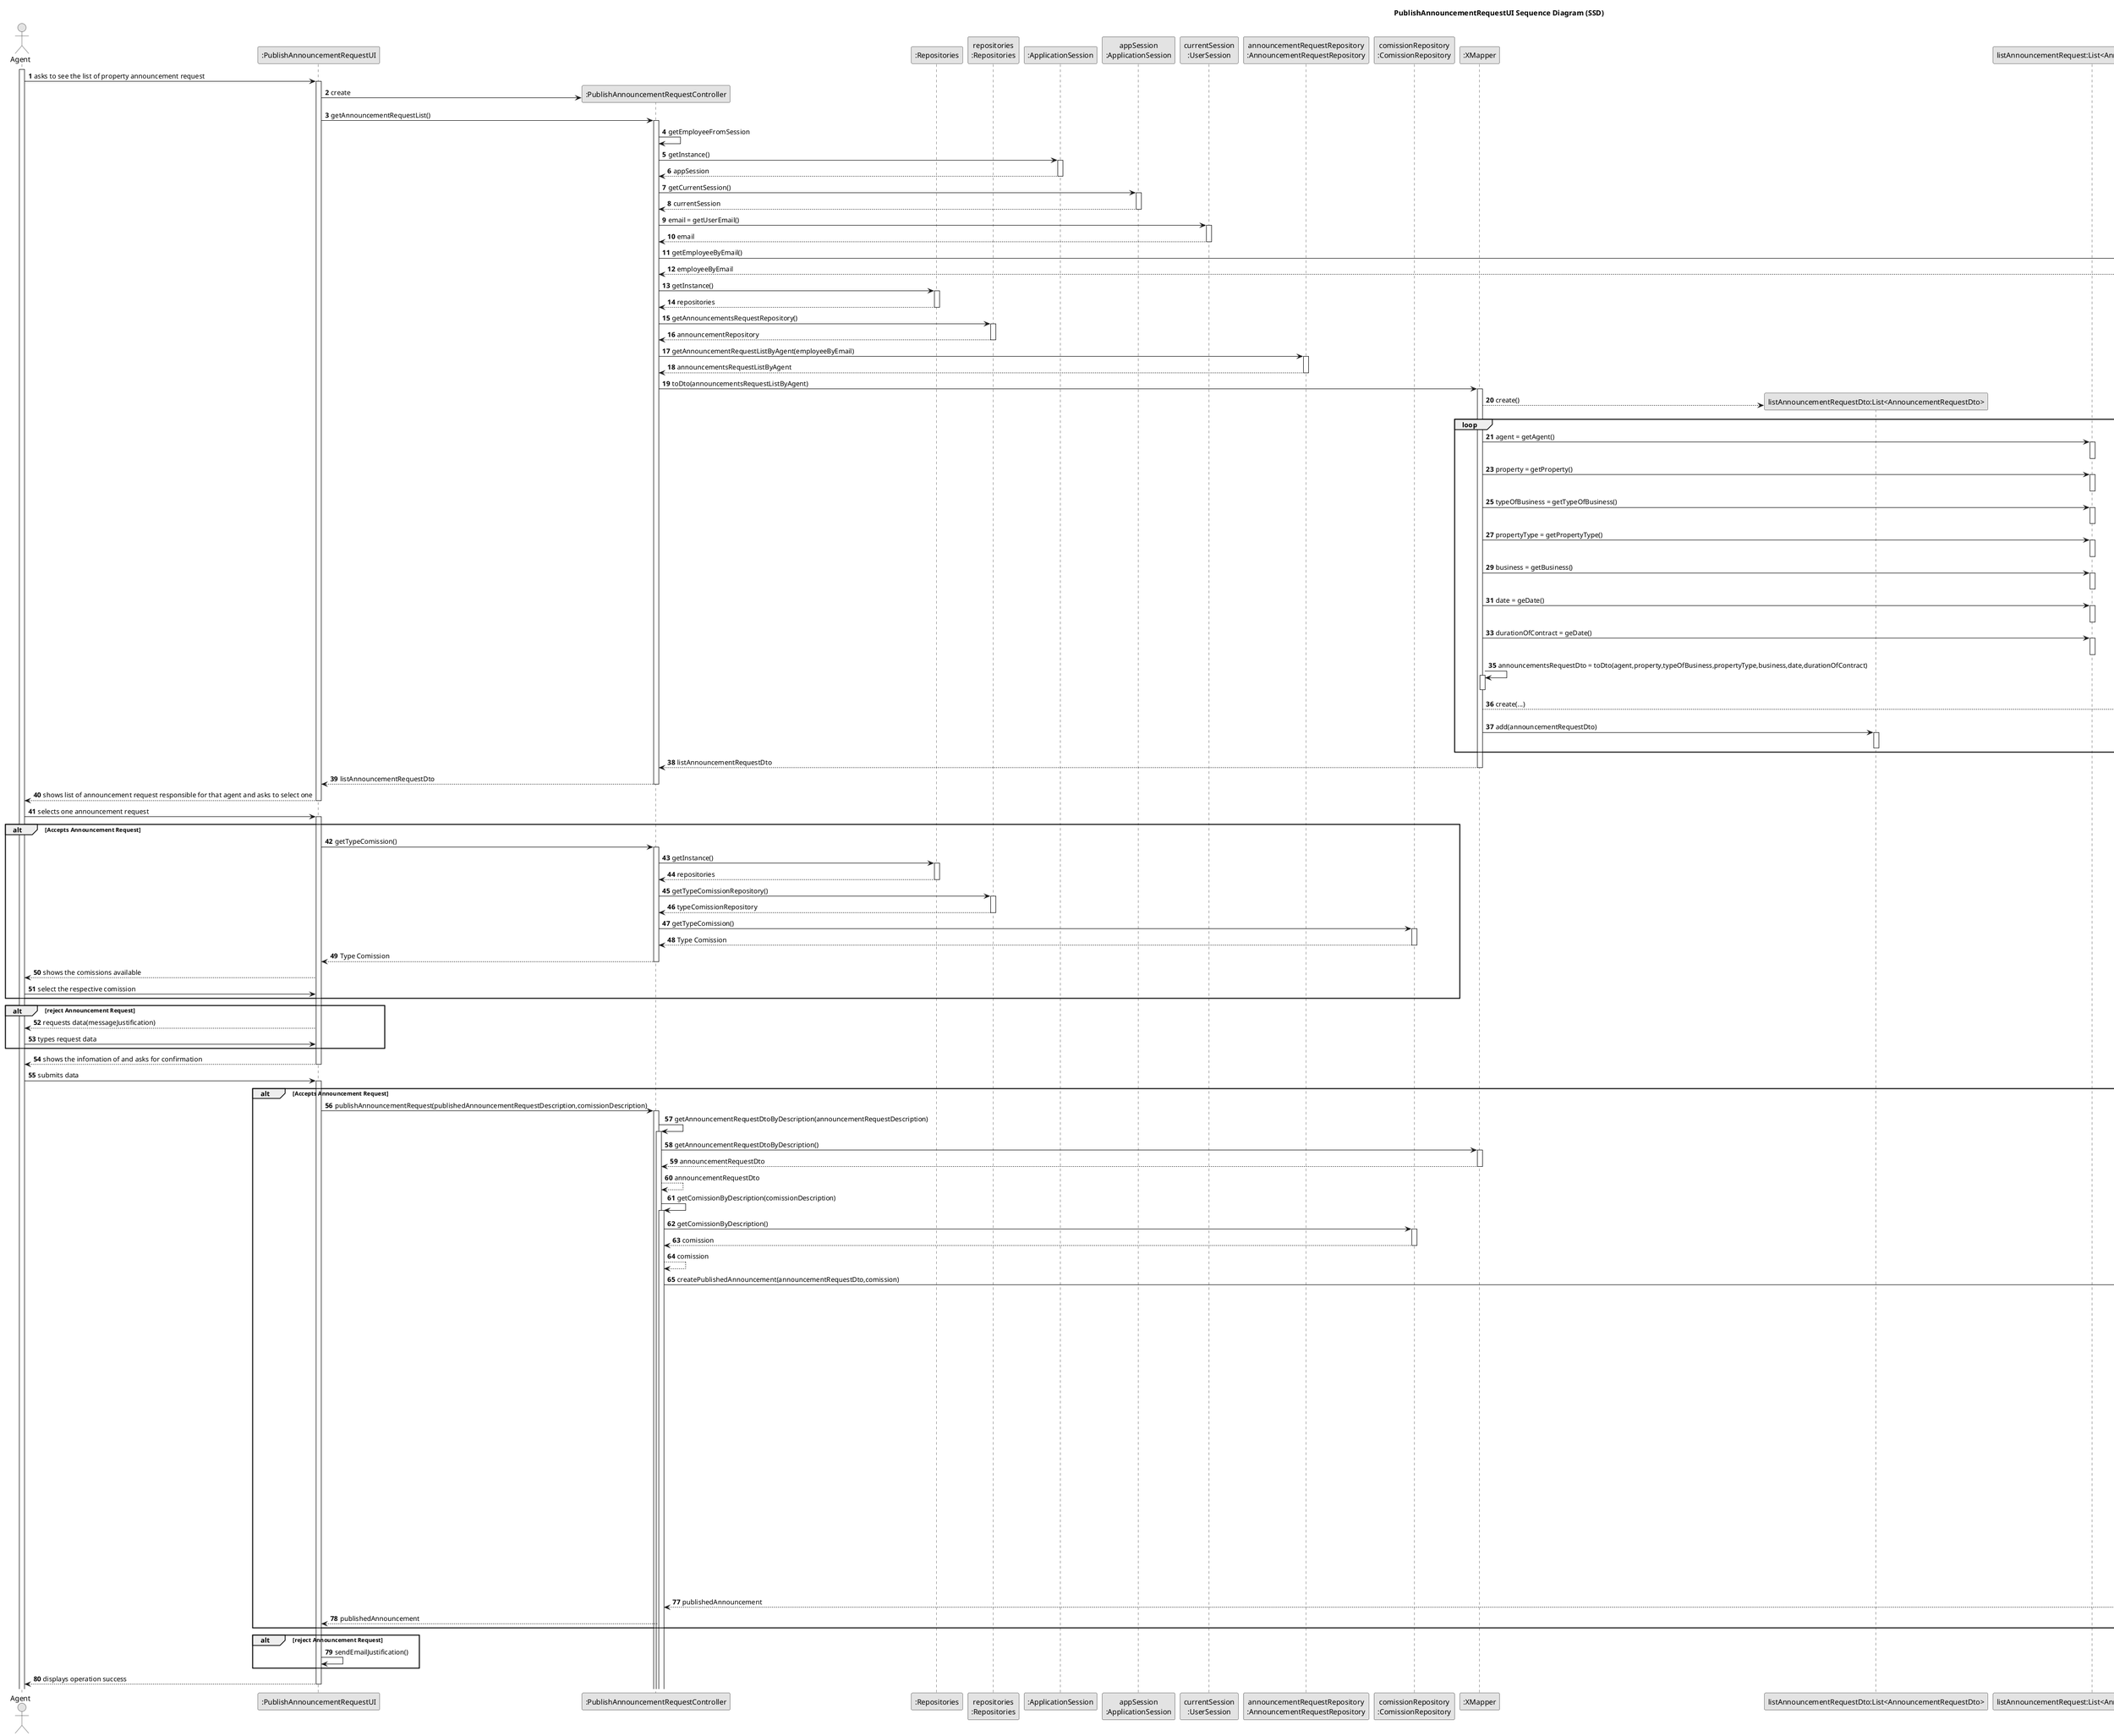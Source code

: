 @startuml

'https://plantuml.com/sequence-diagram

autonumber

@startuml
skinparam monochrome true
skinparam packageStyle rectangle
skinparam shadowing false

title PublishAnnouncementRequestUI Sequence Diagram (SSD)

autonumber

actor "Agent" as Agent
participant ":PublishAnnouncementRequestUI" as PublishAnnouncementRequestUI
participant ":PublishAnnouncementRequestController" as PublishAnnouncementRequestController
participant ":Repositories" as Singleton
participant "repositories\n:Repositories" as repositories
participant ":ApplicationSession" as AplicationSession
participant "appSession\n:ApplicationSession" as aplicationSession
participant "currentSession\n:UserSession" as UserSession
participant "announcementRequestRepository\n:AnnouncementRequestRepository" as AnnouncementRequestRepository
participant "comissionRepository\n:ComissionRepository" as ComissionRepository
participant ":XMapper" as XMapper
participant "listAnnouncementRequestDto:List<AnnouncementRequestDto>" as listAnnouncementRequestDto
participant "listAnnouncementRequest:List<AnnouncementRequest>" as listAnnouncementRequest
participant "announcementRequestDto:AnnouncementRequestDto" as AnnouncementRequestDto
participant "publishedAnnouncementRepository\n:PublishedAnnouncementRepository" as PublishAnnouncementRepository
participant "employeeRepository\n:EmployeeRepository" as EmployeeRepository
participant "PublishedAnnouncement" as PublishedAnnouncement

activate Agent

    Agent -> PublishAnnouncementRequestUI : asks to see the list of property announcement request
    activate PublishAnnouncementRequestUI

PublishAnnouncementRequestUI -> PublishAnnouncementRequestController**: create

PublishAnnouncementRequestUI -> PublishAnnouncementRequestController : getAnnouncementRequestList()
activate PublishAnnouncementRequestController

PublishAnnouncementRequestController -> PublishAnnouncementRequestController: getEmployeeFromSession

PublishAnnouncementRequestController -> AplicationSession: getInstance()
activate AplicationSession

AplicationSession --> PublishAnnouncementRequestController:appSession
deactivate AplicationSession

PublishAnnouncementRequestController -> aplicationSession :getCurrentSession()
activate aplicationSession

aplicationSession --> PublishAnnouncementRequestController:currentSession
deactivate aplicationSession

PublishAnnouncementRequestController -> UserSession :email = getUserEmail()
activate UserSession

UserSession --> PublishAnnouncementRequestController:email
deactivate UserSession

PublishAnnouncementRequestController ->EmployeeRepository:getEmployeeByEmail()
activate EmployeeRepository

EmployeeRepository --> PublishAnnouncementRequestController:employeeByEmail
deactivate EmployeeRepository




PublishAnnouncementRequestController -> Singleton: getInstance()
activate Singleton

Singleton --> PublishAnnouncementRequestController: repositories
deactivate Singleton

PublishAnnouncementRequestController -> repositories: getAnnouncementsRequestRepository()
activate repositories

repositories --> PublishAnnouncementRequestController:announcementRepository
deactivate repositories

PublishAnnouncementRequestController -> AnnouncementRequestRepository:getAnnouncementRequestListByAgent(employeeByEmail)
activate AnnouncementRequestRepository

AnnouncementRequestRepository --> PublishAnnouncementRequestController:announcementsRequestListByAgent
deactivate AnnouncementRequestRepository

PublishAnnouncementRequestController -> XMapper: toDto(announcementsRequestListByAgent)
activate XMapper

XMapper --> listAnnouncementRequestDto**: create()

loop

XMapper -> listAnnouncementRequest :agent = getAgent()
activate listAnnouncementRequest

XMapper -[hidden]> listAnnouncementRequest
deactivate listAnnouncementRequest

XMapper -> listAnnouncementRequest: property = getProperty()
activate listAnnouncementRequest

XMapper -[hidden]> listAnnouncementRequest
deactivate listAnnouncementRequest

XMapper -> listAnnouncementRequest: typeOfBusiness = getTypeOfBusiness()
activate listAnnouncementRequest

XMapper -[hidden]> listAnnouncementRequest
deactivate listAnnouncementRequest

XMapper -> listAnnouncementRequest: propertyType = getPropertyType()
activate listAnnouncementRequest

XMapper -[hidden]> listAnnouncementRequest
deactivate listAnnouncementRequest

XMapper -> listAnnouncementRequest: business = getBusiness()
activate listAnnouncementRequest

XMapper -[hidden]> listAnnouncementRequest
deactivate listAnnouncementRequest

XMapper -> listAnnouncementRequest: date = geDate()
activate listAnnouncementRequest

XMapper -[hidden]> listAnnouncementRequest
deactivate listAnnouncementRequest


XMapper -> listAnnouncementRequest: durationOfContract = geDate()
activate listAnnouncementRequest

XMapper -[hidden]> listAnnouncementRequest
deactivate listAnnouncementRequest

XMapper -> XMapper : announcementsRequestDto = toDto(agent,property,typeOfBusiness,propertyType,business,date,durationOfContract)
activate XMapper

deactivate XMapper

XMapper --> AnnouncementRequestDto**: create(...)

XMapper -> listAnnouncementRequestDto: add(announcementRequestDto)
activate listAnnouncementRequestDto

deactivate listAnnouncementRequestDto
end

XMapper --> PublishAnnouncementRequestController: listAnnouncementRequestDto
deactivate XMapper
PublishAnnouncementRequestController --> PublishAnnouncementRequestUI:listAnnouncementRequestDto
deactivate PublishAnnouncementRequestController

     PublishAnnouncementRequestUI --> Agent : shows list of announcement request responsible for that agent and asks to select one
        deactivate PublishAnnouncementRequestUI

            Agent -> PublishAnnouncementRequestUI : selects one announcement request
            activate PublishAnnouncementRequestUI


alt Accepts Announcement Request
 PublishAnnouncementRequestUI -> PublishAnnouncementRequestController : getTypeComission()
           activate PublishAnnouncementRequestController

           PublishAnnouncementRequestController -> Singleton : getInstance()
           activate Singleton

           Singleton --> PublishAnnouncementRequestController : repositories
           deactivate Singleton

           PublishAnnouncementRequestController -> repositories : getTypeComissionRepository()
           activate repositories

           repositories --> PublishAnnouncementRequestController : typeComissionRepository
           deactivate repositories

               PublishAnnouncementRequestController -> ComissionRepository : getTypeComission()
                activate ComissionRepository

                ComissionRepository --> PublishAnnouncementRequestController : Type Comission
                deactivate ComissionRepository

           PublishAnnouncementRequestController --> PublishAnnouncementRequestUI : Type Comission
           deactivate PublishAnnouncementRequestController




PublishAnnouncementRequestUI --> Agent:shows the comissions available
deactivate System

Agent -> PublishAnnouncementRequestUI:select the respective comission
deactivate System
end

alt reject Announcement Request
PublishAnnouncementRequestUI --> Agent:requests data(messageJustification)
deactivate System

Agent -> PublishAnnouncementRequestUI:types request data
activate System
end

PublishAnnouncementRequestUI --> Agent:shows the infomation of and asks for confirmation
deactivate PublishAnnouncementRequestUI

 Agent -> PublishAnnouncementRequestUI : submits data
    activate PublishAnnouncementRequestUI

alt Accepts Announcement Request
PublishAnnouncementRequestUI -> PublishAnnouncementRequestController:publishAnnouncementRequest(publishedAnnouncementRequestDescription,comissionDescription)
activate PublishAnnouncementRequestController

PublishAnnouncementRequestController -> PublishAnnouncementRequestController:getAnnouncementRequestDtoByDescription(announcementRequestDescription)
activate PublishAnnouncementRequestController


PublishAnnouncementRequestController -> XMapper :getAnnouncementRequestDtoByDescription()
activate XMapper

XMapper --> PublishAnnouncementRequestController:announcementRequestDto
deactivate XMapper

PublishAnnouncementRequestController--> PublishAnnouncementRequestController:announcementRequestDto


PublishAnnouncementRequestController -> PublishAnnouncementRequestController:getComissionByDescription(comissionDescription)
activate PublishAnnouncementRequestController

PublishAnnouncementRequestController -> ComissionRepository:getComissionByDescription()
activate ComissionRepository

PublishAnnouncementRequestController <-- ComissionRepository:comission
deactivate ComissionRepository

PublishAnnouncementRequestController --> PublishAnnouncementRequestController:comission

PublishAnnouncementRequestController -> PublishAnnouncementRepository:createPublishedAnnouncement(announcementRequestDto,comission)
activate PublishAnnouncementRepository

PublishAnnouncementRepository -> PublishedAnnouncement** : createPublishedAnnouncement(announcementRequestDto,comission)
activate PublishedAnnouncement
PublishedAnnouncement -> announcementRequestDto:date = getDate()
activate announcementRequestDto
deactivate announcementRequestDto
PublishedAnnouncement -> announcementRequestDto:typeOfBusiness = getTypeOfBusiness()
activate announcementRequestDto
deactivate announcementRequestDto
PublishedAnnouncement -> announcementRequestDto:property = getProperty()
activate announcementRequestDto
deactivate announcementRequestDto
PublishedAnnouncement -> announcementRequestDto:propertyType = getPropertyType()
activate announcementRequestDto
deactivate announcementRequestDto
PublishedAnnouncement -> announcementRequestDto:business = getBusiness()
activate announcementRequestDto
deactivate announcementRequestDto
PublishedAnnouncement -> announcementRequestDto:durationOfContract = getDurationOfContract()
activate announcementRequestDto
deactivate announcementRequestDto

deactivate PublishedAnnouncement
             PublishAnnouncementRepository -> PublishAnnouncementRepository : addPublishedAnnouncement(publishedAnnouncement)
             activate PublishAnnouncementRepository

             PublishAnnouncementRepository -> PublishAnnouncementRepository : validatePublishedAnnoncement(publishedAnnouncement)
              activate PublishAnnouncementRepository
               PublishAnnouncementRepository --> PublishAnnouncementRepository
               deactivate PublishAnnouncementRepository
                PublishAnnouncementRepository--> PublishAnnouncementRepository
                deactivate PublishAnnouncementRepository


PublishAnnouncementRepository --> PublishAnnouncementRequestController:publishedAnnouncement
deactivate PublishAnnouncementRepository

PublishAnnouncementRequestController --> PublishAnnouncementRequestUI:publishedAnnouncement
end

alt reject Announcement Request
 PublishAnnouncementRequestUI -> PublishAnnouncementRequestUI: sendEmailJustification()

end

        PublishAnnouncementRequestUI --> Agent : displays operation success
    deactivate PublishAnnouncementRequestUI



@enduml

